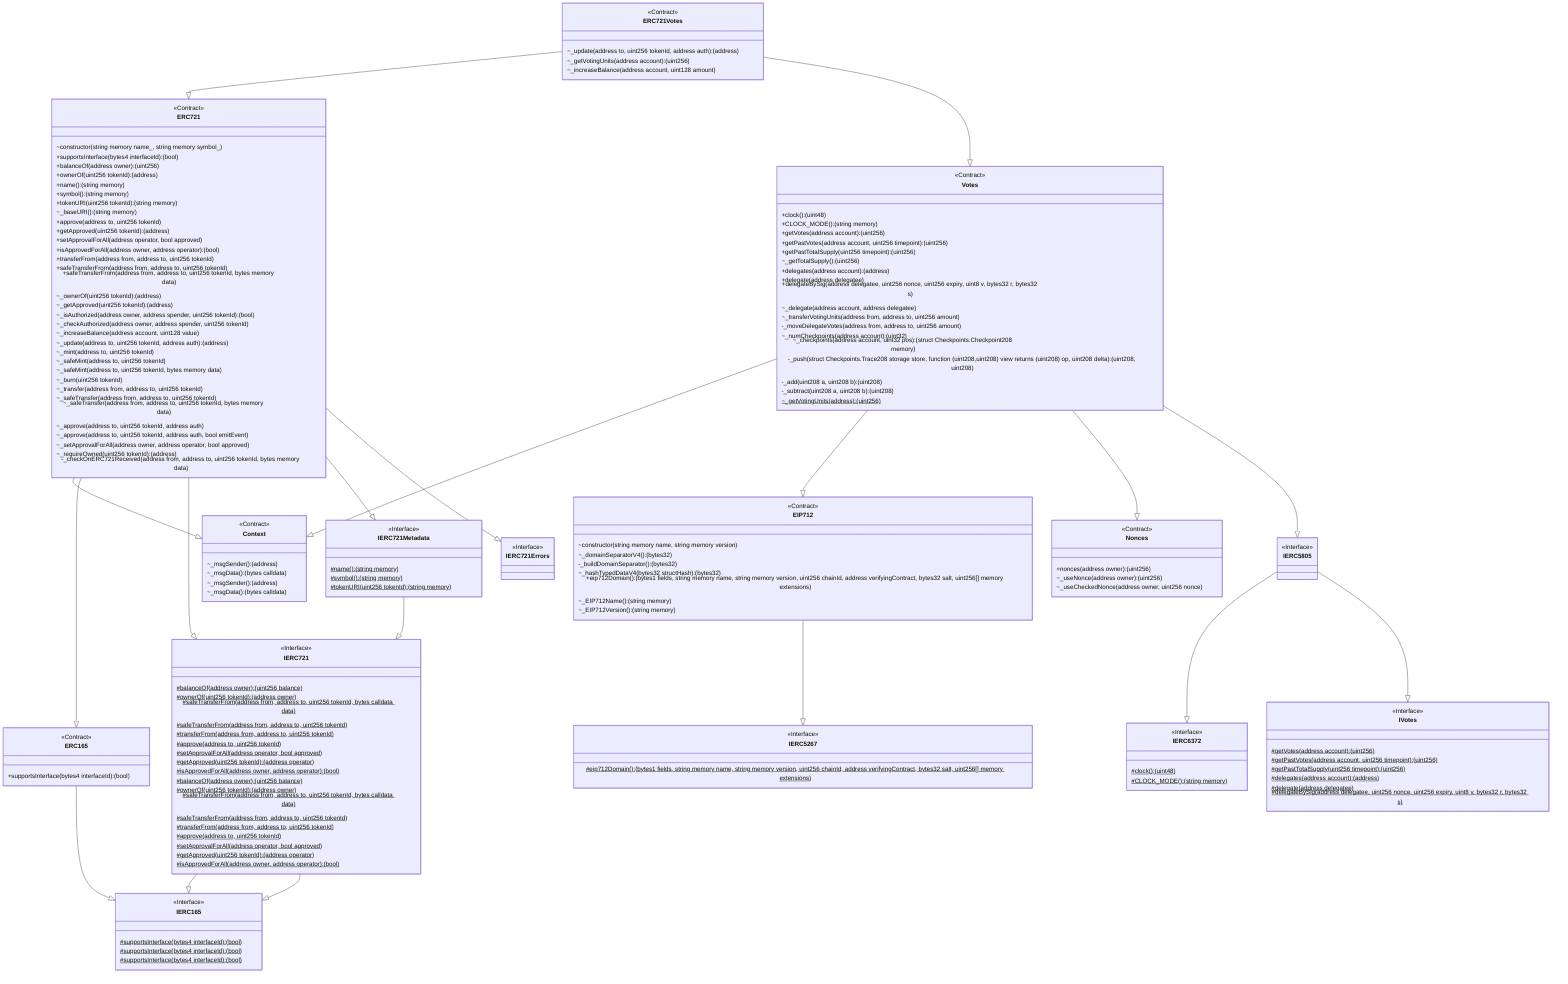 classDiagram
  %% 742:1087:9
  class ERC721Votes {
    <<Contract>>
    ~_update(address to, uint256 tokenId, address auth): (address)
    ~_getVotingUnits(address account): (uint256)
    ~_increaseBalance(address account, uint128 amount)
  }
  
  ERC721Votes --|> ERC721
  
  %% 776:16926:6
  class ERC721 {
    <<Contract>>
    ~constructor(string memory name_, string memory symbol_)
    +supportsInterface(bytes4 interfaceId): (bool)
    +balanceOf(address owner): (uint256)
    +ownerOf(uint256 tokenId): (address)
    +name(): (string memory)
    +symbol(): (string memory)
    +tokenURI(uint256 tokenId): (string memory)
    ~_baseURI(): (string memory)
    +approve(address to, uint256 tokenId)
    +getApproved(uint256 tokenId): (address)
    +setApprovalForAll(address operator, bool approved)
    +isApprovedForAll(address owner, address operator): (bool)
    +transferFrom(address from, address to, uint256 tokenId)
    +safeTransferFrom(address from, address to, uint256 tokenId)
    +safeTransferFrom(address from, address to, uint256 tokenId, bytes memory data)
    ~_ownerOf(uint256 tokenId): (address)
    ~_getApproved(uint256 tokenId): (address)
    ~_isAuthorized(address owner, address spender, uint256 tokenId): (bool)
    ~_checkAuthorized(address owner, address spender, uint256 tokenId)
    ~_increaseBalance(address account, uint128 value)
    ~_update(address to, uint256 tokenId, address auth): (address)
    ~_mint(address to, uint256 tokenId)
    ~_safeMint(address to, uint256 tokenId)
    ~_safeMint(address to, uint256 tokenId, bytes memory data)
    ~_burn(uint256 tokenId)
    ~_transfer(address from, address to, uint256 tokenId)
    ~_safeTransfer(address from, address to, uint256 tokenId)
    ~_safeTransfer(address from, address to, uint256 tokenId, bytes memory data)
    ~_approve(address to, uint256 tokenId, address auth)
    ~_approve(address to, uint256 tokenId, address auth, bool emitEvent)
    ~_setApprovalForAll(address owner, address operator, bool approved)
    ~_requireOwned(uint256 tokenId): (address)
    -_checkOnERC721Received(address from, address to, uint256 tokenId, bytes memory data)
  }
  
  ERC721 --|> Context
  
  %% 624:235:11
  class Context {
    <<Contract>>
    ~_msgSender(): (address)
    ~_msgData(): (bytes calldata)
  }
  
  ERC721 --|> ERC165
  
  %% 659:251:19
  class ERC165 {
    <<Contract>>
    +supportsInterface(bytes4 interfaceId): (bool)
  }
  
  ERC165 --|> IERC165
  
  %% 421:447:20
  class IERC165 {
    <<Interface>>
    #supportsInterface(bytes4 interfaceId): (bool)$
  }
  
  ERC721 --|> IERC721
  
  %% 266:4659:7
  class IERC721 {
    <<Interface>>
    #balanceOf(address owner): (uint256 balance)$
    #ownerOf(uint256 tokenId): (address owner)$
    #safeTransferFrom(address from, address to, uint256 tokenId, bytes calldata data)$
    #safeTransferFrom(address from, address to, uint256 tokenId)$
    #transferFrom(address from, address to, uint256 tokenId)$
    #approve(address to, uint256 tokenId)$
    #setApprovalForAll(address operator, bool approved)$
    #getApproved(uint256 tokenId): (address operator)$
    #isApprovedForAll(address owner, address operator): (bool)$
  }
  
  IERC721 --|> IERC165
  
  %% 421:447:20
  class IERC165 {
    <<Interface>>
    #supportsInterface(bytes4 interfaceId): (bool)$
  }
  
  ERC721 --|> IERC721Metadata
  
  %% 328:463:10
  class IERC721Metadata {
    <<Interface>>
    #name(): (string memory)$
    #symbol(): (string memory)$
    #tokenURI(uint256 tokenId): (string memory)$
  }
  
  IERC721Metadata --|> IERC721
  
  %% 266:4659:7
  class IERC721 {
    <<Interface>>
    #balanceOf(address owner): (uint256 balance)$
    #ownerOf(uint256 tokenId): (address owner)$
    #safeTransferFrom(address from, address to, uint256 tokenId, bytes calldata data)$
    #safeTransferFrom(address from, address to, uint256 tokenId)$
    #transferFrom(address from, address to, uint256 tokenId)$
    #approve(address to, uint256 tokenId)$
    #setApprovalForAll(address operator, bool approved)$
    #getApproved(uint256 tokenId): (address operator)$
    #isApprovedForAll(address owner, address operator): (bool)$
  }
  
  IERC721 --|> IERC165
  
  %% 421:447:20
  class IERC165 {
    <<Interface>>
    #supportsInterface(bytes4 interfaceId): (bool)$
  }
  
  ERC721 --|> IERC721Errors
  
  %% 2186:2092:5
  class IERC721Errors {
    <<Interface>>
  }
  
  ERC721Votes --|> Votes
  
  %% 1892:7747:1
  class Votes {
    <<Contract>>
    +clock(): (uint48)
    +CLOCK_MODE(): (string memory)
    +getVotes(address account): (uint256)
    +getPastVotes(address account, uint256 timepoint): (uint256)
    +getPastTotalSupply(uint256 timepoint): (uint256)
    ~_getTotalSupply(): (uint256)
    +delegates(address account): (address)
    +delegate(address delegatee)
    +delegateBySig(address delegatee, uint256 nonce, uint256 expiry, uint8 v, bytes32 r, bytes32 s)
    ~_delegate(address account, address delegatee)
    ~_transferVotingUnits(address from, address to, uint256 amount)
    -_moveDelegateVotes(address from, address to, uint256 amount)
    ~_numCheckpoints(address account): (uint32)
    ~_checkpoints(address account, uint32 pos): (struct Checkpoints.Checkpoint208 memory)
    -_push(struct Checkpoints.Trace208 storage store, function (uint208,uint208) view returns (uint208) op, uint208 delta): (uint208, uint208)
    -_add(uint208 a, uint208 b): (uint208)
    -_subtract(uint208 a, uint208 b): (uint208)
    ~_getVotingUnits(address): (uint256)$
  }
  
  Votes --|> Context
  
  %% 624:235:11
  class Context {
    <<Contract>>
    ~_msgSender(): (address)
    ~_msgData(): (bytes calldata)
  }
  
  Votes --|> EIP712
  
  %% 1960:4650:17
  class EIP712 {
    <<Contract>>
    ~constructor(string memory name, string memory version)
    ~_domainSeparatorV4(): (bytes32)
    -_buildDomainSeparator(): (bytes32)
    ~_hashTypedDataV4(bytes32 structHash): (bytes32)
    +eip712Domain(): (bytes1 fields, string memory name, string memory version, uint256 chainId, address verifyingContract, bytes32 salt, uint256[] memory extensions)
    ~_EIP712Name(): (string memory)
    ~_EIP712Version(): (string memory)
  }
  
  EIP712 --|> IERC5267
  
  %% 133:605:2
  class IERC5267 {
    <<Interface>>
    #eip712Domain(): (bytes1 fields, string memory name, string memory version, uint256 chainId, address verifyingContract, bytes32 salt, uint256[] memory extensions)$
  }
  
  Votes --|> Nonces
  
  %% 209:1280:12
  class Nonces {
    <<Contract>>
    +nonces(address owner): (uint256)
    ~_useNonce(address owner): (uint256)
    ~_useCheckedNonce(address owner, uint256 nonce)
  }
  
  Votes --|> IERC5805
  
  %% 230:41:3
  class IERC5805 {
    <<Interface>>
  }
  
  IERC5805 --|> IERC6372
  
  %% 133:385:4
  class IERC6372 {
    <<Interface>>
    #clock(): (uint48)$
    #CLOCK_MODE(): (string memory)$
  }
  
  IERC5805 --|> IVotes
  
  %% 239:2082:0
  class IVotes {
    <<Interface>>
    #getVotes(address account): (uint256)$
    #getPastVotes(address account, uint256 timepoint): (uint256)$
    #getPastTotalSupply(uint256 timepoint): (uint256)$
    #delegates(address account): (address)$
    #delegate(address delegatee)$
    #delegateBySig(address delegatee, uint256 nonce, uint256 expiry, uint8 v, bytes32 r, bytes32 s)$
  }